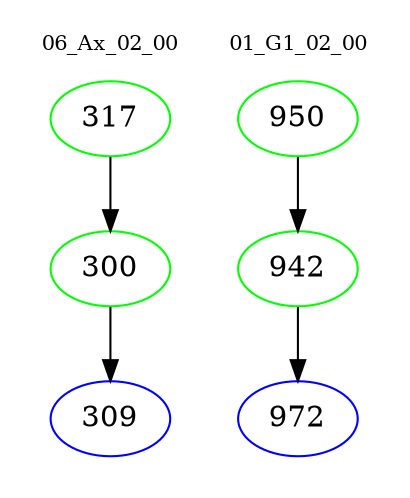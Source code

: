 digraph{
subgraph cluster_0 {
color = white
label = "06_Ax_02_00";
fontsize=10;
T0_317 [label="317", color="green"]
T0_317 -> T0_300 [color="black"]
T0_300 [label="300", color="green"]
T0_300 -> T0_309 [color="black"]
T0_309 [label="309", color="blue"]
}
subgraph cluster_1 {
color = white
label = "01_G1_02_00";
fontsize=10;
T1_950 [label="950", color="green"]
T1_950 -> T1_942 [color="black"]
T1_942 [label="942", color="green"]
T1_942 -> T1_972 [color="black"]
T1_972 [label="972", color="blue"]
}
}
